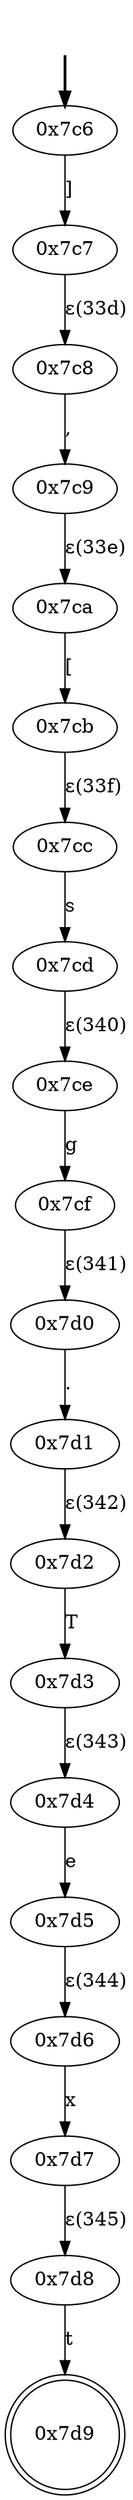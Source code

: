 digraph {
	fake [style=invisible]
	"0x7c6" [root=true]
	"0x7c7"
	"0x7c8"
	"0x7c9"
	"0x7ca"
	"0x7cb"
	"0x7cc"
	"0x7cd"
	"0x7ce"
	"0x7cf"
	"0x7d0"
	"0x7d1"
	"0x7d2"
	"0x7d3"
	"0x7d4"
	"0x7d5"
	"0x7d6"
	"0x7d7"
	"0x7d8"
	"0x7d9" [shape=doublecircle]
	fake -> "0x7c6" [style=bold]
	"0x7c6" -> "0x7c7" [label="]"]
	"0x7c8" -> "0x7c9" [label=","]
	"0x7c7" -> "0x7c8" [label="ε(33d)"]
	"0x7ca" -> "0x7cb" [label="["]
	"0x7c9" -> "0x7ca" [label="ε(33e)"]
	"0x7cc" -> "0x7cd" [label=s]
	"0x7cb" -> "0x7cc" [label="ε(33f)"]
	"0x7ce" -> "0x7cf" [label=g]
	"0x7cd" -> "0x7ce" [label="ε(340)"]
	"0x7d0" -> "0x7d1" [label="."]
	"0x7cf" -> "0x7d0" [label="ε(341)"]
	"0x7d2" -> "0x7d3" [label=T]
	"0x7d1" -> "0x7d2" [label="ε(342)"]
	"0x7d4" -> "0x7d5" [label=e]
	"0x7d3" -> "0x7d4" [label="ε(343)"]
	"0x7d6" -> "0x7d7" [label=x]
	"0x7d5" -> "0x7d6" [label="ε(344)"]
	"0x7d8" -> "0x7d9" [label=t]
	"0x7d7" -> "0x7d8" [label="ε(345)"]
}
